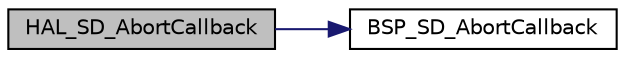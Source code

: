 digraph "HAL_SD_AbortCallback"
{
 // LATEX_PDF_SIZE
  edge [fontname="Helvetica",fontsize="10",labelfontname="Helvetica",labelfontsize="10"];
  node [fontname="Helvetica",fontsize="10",shape=record];
  rankdir="LR";
  Node1 [label="HAL_SD_AbortCallback",height=0.2,width=0.4,color="black", fillcolor="grey75", style="filled", fontcolor="black",tooltip="SD Abort callbacks."];
  Node1 -> Node2 [color="midnightblue",fontsize="10",style="solid",fontname="Helvetica"];
  Node2 [label="BSP_SD_AbortCallback",height=0.2,width=0.4,color="black", fillcolor="white", style="filled",URL="$bsp__driver__sd_8c.html#a93d832f6829fdec979a7df3944084512",tooltip="BSP SD Abort callback."];
}
